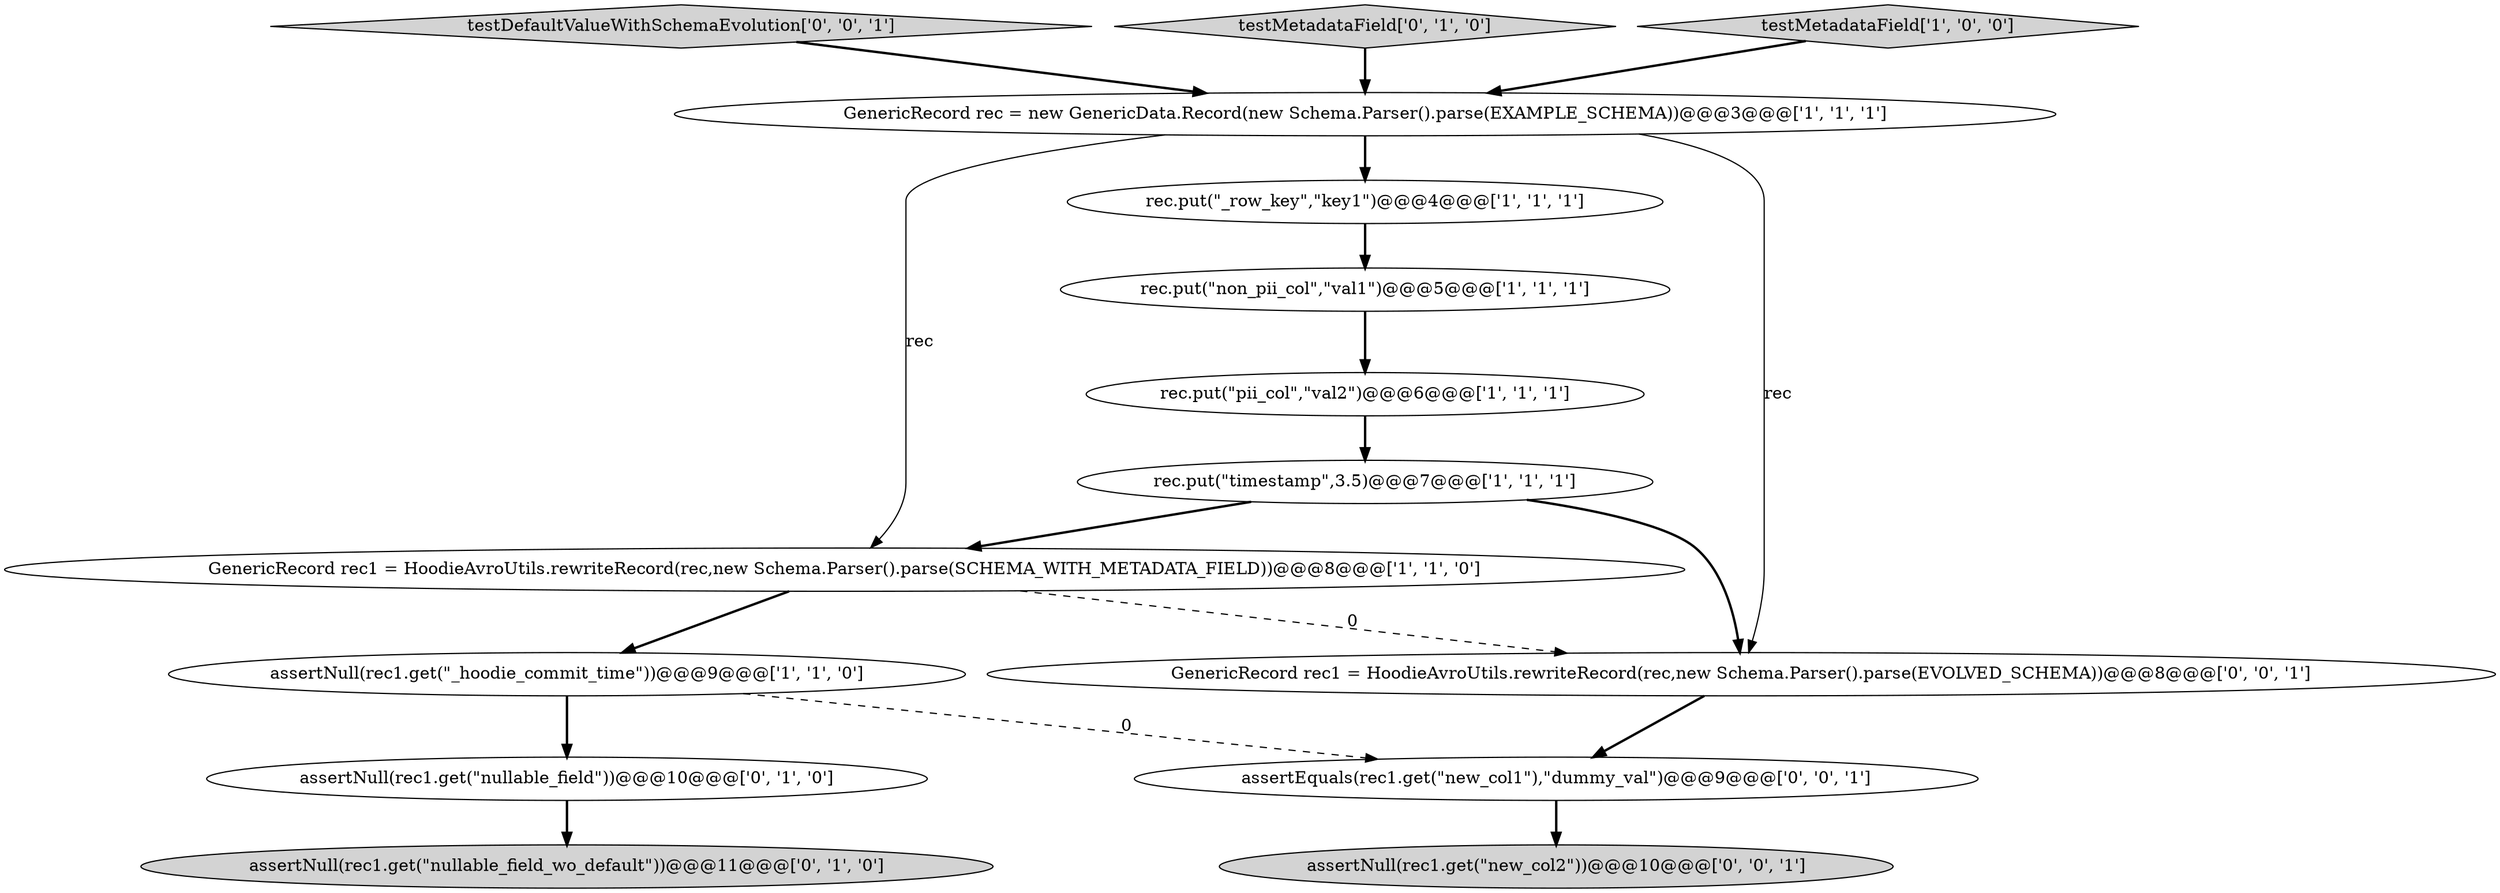 digraph {
11 [style = filled, label = "testDefaultValueWithSchemaEvolution['0', '0', '1']", fillcolor = lightgray, shape = diamond image = "AAA0AAABBB3BBB"];
10 [style = filled, label = "testMetadataField['0', '1', '0']", fillcolor = lightgray, shape = diamond image = "AAA0AAABBB2BBB"];
14 [style = filled, label = "assertEquals(rec1.get(\"new_col1\"),\"dummy_val\")@@@9@@@['0', '0', '1']", fillcolor = white, shape = ellipse image = "AAA0AAABBB3BBB"];
13 [style = filled, label = "assertNull(rec1.get(\"new_col2\"))@@@10@@@['0', '0', '1']", fillcolor = lightgray, shape = ellipse image = "AAA0AAABBB3BBB"];
4 [style = filled, label = "testMetadataField['1', '0', '0']", fillcolor = lightgray, shape = diamond image = "AAA0AAABBB1BBB"];
6 [style = filled, label = "GenericRecord rec1 = HoodieAvroUtils.rewriteRecord(rec,new Schema.Parser().parse(SCHEMA_WITH_METADATA_FIELD))@@@8@@@['1', '1', '0']", fillcolor = white, shape = ellipse image = "AAA0AAABBB1BBB"];
5 [style = filled, label = "rec.put(\"timestamp\",3.5)@@@7@@@['1', '1', '1']", fillcolor = white, shape = ellipse image = "AAA0AAABBB1BBB"];
8 [style = filled, label = "assertNull(rec1.get(\"nullable_field\"))@@@10@@@['0', '1', '0']", fillcolor = white, shape = ellipse image = "AAA1AAABBB2BBB"];
7 [style = filled, label = "rec.put(\"_row_key\",\"key1\")@@@4@@@['1', '1', '1']", fillcolor = white, shape = ellipse image = "AAA0AAABBB1BBB"];
9 [style = filled, label = "assertNull(rec1.get(\"nullable_field_wo_default\"))@@@11@@@['0', '1', '0']", fillcolor = lightgray, shape = ellipse image = "AAA1AAABBB2BBB"];
2 [style = filled, label = "rec.put(\"pii_col\",\"val2\")@@@6@@@['1', '1', '1']", fillcolor = white, shape = ellipse image = "AAA0AAABBB1BBB"];
3 [style = filled, label = "rec.put(\"non_pii_col\",\"val1\")@@@5@@@['1', '1', '1']", fillcolor = white, shape = ellipse image = "AAA0AAABBB1BBB"];
0 [style = filled, label = "GenericRecord rec = new GenericData.Record(new Schema.Parser().parse(EXAMPLE_SCHEMA))@@@3@@@['1', '1', '1']", fillcolor = white, shape = ellipse image = "AAA0AAABBB1BBB"];
12 [style = filled, label = "GenericRecord rec1 = HoodieAvroUtils.rewriteRecord(rec,new Schema.Parser().parse(EVOLVED_SCHEMA))@@@8@@@['0', '0', '1']", fillcolor = white, shape = ellipse image = "AAA0AAABBB3BBB"];
1 [style = filled, label = "assertNull(rec1.get(\"_hoodie_commit_time\"))@@@9@@@['1', '1', '0']", fillcolor = white, shape = ellipse image = "AAA0AAABBB1BBB"];
1->8 [style = bold, label=""];
5->12 [style = bold, label=""];
14->13 [style = bold, label=""];
11->0 [style = bold, label=""];
6->12 [style = dashed, label="0"];
1->14 [style = dashed, label="0"];
4->0 [style = bold, label=""];
8->9 [style = bold, label=""];
0->12 [style = solid, label="rec"];
12->14 [style = bold, label=""];
6->1 [style = bold, label=""];
0->6 [style = solid, label="rec"];
3->2 [style = bold, label=""];
10->0 [style = bold, label=""];
5->6 [style = bold, label=""];
0->7 [style = bold, label=""];
2->5 [style = bold, label=""];
7->3 [style = bold, label=""];
}
